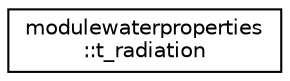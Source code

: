 digraph "Graphical Class Hierarchy"
{
 // LATEX_PDF_SIZE
  edge [fontname="Helvetica",fontsize="10",labelfontname="Helvetica",labelfontsize="10"];
  node [fontname="Helvetica",fontsize="10",shape=record];
  rankdir="LR";
  Node0 [label="modulewaterproperties\l::t_radiation",height=0.2,width=0.4,color="black", fillcolor="white", style="filled",URL="$structmodulewaterproperties_1_1t__radiation.html",tooltip=" "];
}
